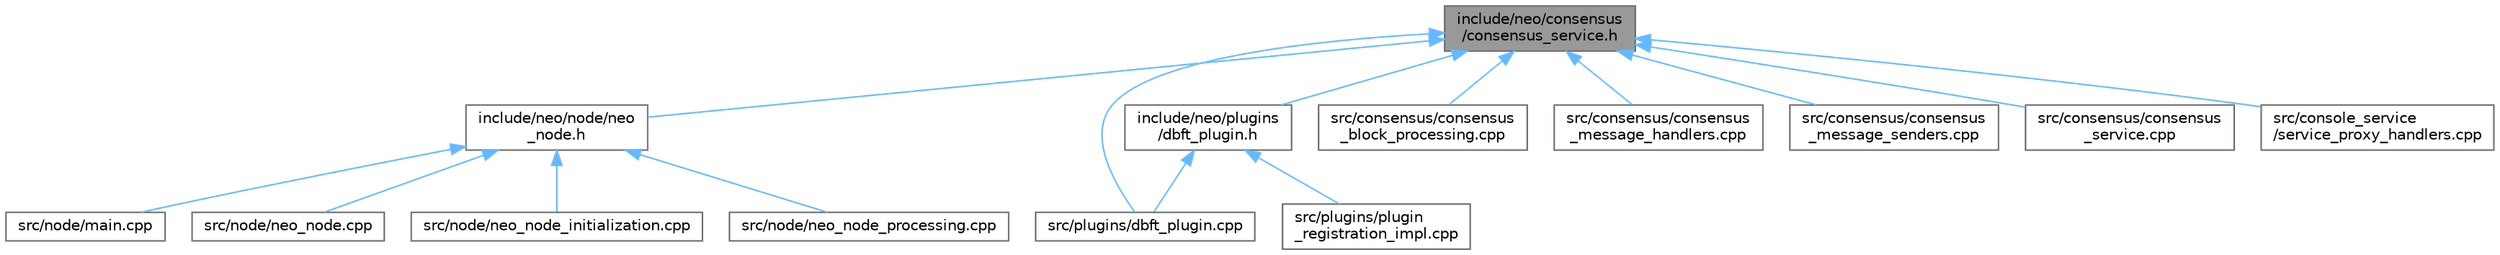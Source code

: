digraph "include/neo/consensus/consensus_service.h"
{
 // LATEX_PDF_SIZE
  bgcolor="transparent";
  edge [fontname=Helvetica,fontsize=10,labelfontname=Helvetica,labelfontsize=10];
  node [fontname=Helvetica,fontsize=10,shape=box,height=0.2,width=0.4];
  Node1 [id="Node000001",label="include/neo/consensus\l/consensus_service.h",height=0.2,width=0.4,color="gray40", fillcolor="grey60", style="filled", fontcolor="black",tooltip=" "];
  Node1 -> Node2 [id="edge15_Node000001_Node000002",dir="back",color="steelblue1",style="solid",tooltip=" "];
  Node2 [id="Node000002",label="include/neo/node/neo\l_node.h",height=0.2,width=0.4,color="grey40", fillcolor="white", style="filled",URL="$neo__node_8h.html",tooltip=" "];
  Node2 -> Node3 [id="edge16_Node000002_Node000003",dir="back",color="steelblue1",style="solid",tooltip=" "];
  Node3 [id="Node000003",label="src/node/main.cpp",height=0.2,width=0.4,color="grey40", fillcolor="white", style="filled",URL="$main_8cpp.html",tooltip="Main entry point for Neo C++ Node."];
  Node2 -> Node4 [id="edge17_Node000002_Node000004",dir="back",color="steelblue1",style="solid",tooltip=" "];
  Node4 [id="Node000004",label="src/node/neo_node.cpp",height=0.2,width=0.4,color="grey40", fillcolor="white", style="filled",URL="$neo__node_8cpp.html",tooltip=" "];
  Node2 -> Node5 [id="edge18_Node000002_Node000005",dir="back",color="steelblue1",style="solid",tooltip=" "];
  Node5 [id="Node000005",label="src/node/neo_node_initialization.cpp",height=0.2,width=0.4,color="grey40", fillcolor="white", style="filled",URL="$neo__node__initialization_8cpp.html",tooltip=" "];
  Node2 -> Node6 [id="edge19_Node000002_Node000006",dir="back",color="steelblue1",style="solid",tooltip=" "];
  Node6 [id="Node000006",label="src/node/neo_node_processing.cpp",height=0.2,width=0.4,color="grey40", fillcolor="white", style="filled",URL="$neo__node__processing_8cpp.html",tooltip=" "];
  Node1 -> Node7 [id="edge20_Node000001_Node000007",dir="back",color="steelblue1",style="solid",tooltip=" "];
  Node7 [id="Node000007",label="include/neo/plugins\l/dbft_plugin.h",height=0.2,width=0.4,color="grey40", fillcolor="white", style="filled",URL="$dbft__plugin_8h.html",tooltip=" "];
  Node7 -> Node8 [id="edge21_Node000007_Node000008",dir="back",color="steelblue1",style="solid",tooltip=" "];
  Node8 [id="Node000008",label="src/plugins/dbft_plugin.cpp",height=0.2,width=0.4,color="grey40", fillcolor="white", style="filled",URL="$dbft__plugin_8cpp.html",tooltip=" "];
  Node7 -> Node9 [id="edge22_Node000007_Node000009",dir="back",color="steelblue1",style="solid",tooltip=" "];
  Node9 [id="Node000009",label="src/plugins/plugin\l_registration_impl.cpp",height=0.2,width=0.4,color="grey40", fillcolor="white", style="filled",URL="$plugin__registration__impl_8cpp.html",tooltip=" "];
  Node1 -> Node10 [id="edge23_Node000001_Node000010",dir="back",color="steelblue1",style="solid",tooltip=" "];
  Node10 [id="Node000010",label="src/consensus/consensus\l_block_processing.cpp",height=0.2,width=0.4,color="grey40", fillcolor="white", style="filled",URL="$consensus__block__processing_8cpp.html",tooltip=" "];
  Node1 -> Node11 [id="edge24_Node000001_Node000011",dir="back",color="steelblue1",style="solid",tooltip=" "];
  Node11 [id="Node000011",label="src/consensus/consensus\l_message_handlers.cpp",height=0.2,width=0.4,color="grey40", fillcolor="white", style="filled",URL="$consensus__message__handlers_8cpp.html",tooltip=" "];
  Node1 -> Node12 [id="edge25_Node000001_Node000012",dir="back",color="steelblue1",style="solid",tooltip=" "];
  Node12 [id="Node000012",label="src/consensus/consensus\l_message_senders.cpp",height=0.2,width=0.4,color="grey40", fillcolor="white", style="filled",URL="$consensus__message__senders_8cpp.html",tooltip=" "];
  Node1 -> Node13 [id="edge26_Node000001_Node000013",dir="back",color="steelblue1",style="solid",tooltip=" "];
  Node13 [id="Node000013",label="src/consensus/consensus\l_service.cpp",height=0.2,width=0.4,color="grey40", fillcolor="white", style="filled",URL="$consensus__service_8cpp.html",tooltip=" "];
  Node1 -> Node14 [id="edge27_Node000001_Node000014",dir="back",color="steelblue1",style="solid",tooltip=" "];
  Node14 [id="Node000014",label="src/console_service\l/service_proxy_handlers.cpp",height=0.2,width=0.4,color="grey40", fillcolor="white", style="filled",URL="$service__proxy__handlers_8cpp.html",tooltip=" "];
  Node1 -> Node8 [id="edge28_Node000001_Node000008",dir="back",color="steelblue1",style="solid",tooltip=" "];
}
